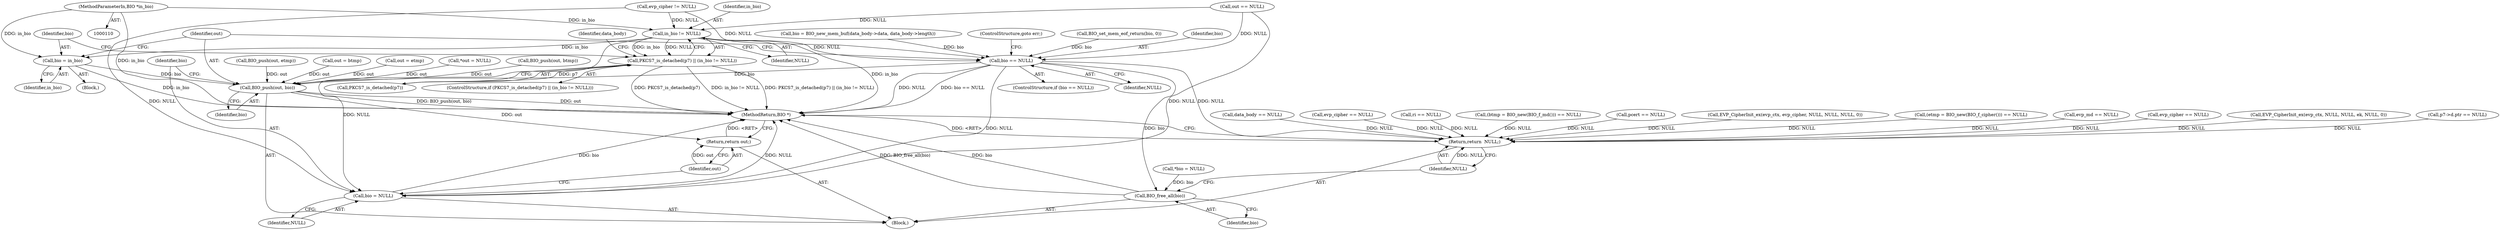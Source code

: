 digraph "0_openssl_59302b600e8d5b77ef144e447bb046fd7ab72686@pointer" {
"1000113" [label="(MethodParameterIn,BIO *in_bio)"];
"1000662" [label="(Call,in_bio != NULL)"];
"1000659" [label="(Call,PKCS7_is_detached(p7) || (in_bio != NULL))"];
"1000666" [label="(Call,bio = in_bio)"];
"1000700" [label="(Call,BIO_push(out, bio))"];
"1000706" [label="(Return,return out;)"];
"1000696" [label="(Call,bio == NULL)"];
"1000703" [label="(Call,bio = NULL)"];
"1000721" [label="(Call,BIO_free_all(bio))"];
"1000723" [label="(Return,return  NULL;)"];
"1000667" [label="(Identifier,bio)"];
"1000648" [label="(Call,out = etmp)"];
"1000436" [label="(Call,evp_cipher != NULL)"];
"1000658" [label="(ControlStructure,if (PKCS7_is_detached(p7) || (in_bio != NULL)))"];
"1000674" [label="(Identifier,data_body)"];
"1000677" [label="(Call,bio = BIO_new_mem_buf(data_body->data, data_body->length))"];
"1000481" [label="(Call,ri == NULL)"];
"1000388" [label="(Call,(btmp = BIO_new(BIO_f_md())) == NULL)"];
"1000721" [label="(Call,BIO_free_all(bio))"];
"1000490" [label="(Call,pcert == NULL)"];
"1000700" [label="(Call,BIO_push(out, bio))"];
"1000666" [label="(Call,bio = in_bio)"];
"1000545" [label="(Call,EVP_CipherInit_ex(evp_ctx, evp_cipher, NULL, NULL, NULL, 0))"];
"1000652" [label="(Call,BIO_push(out, etmp))"];
"1000660" [label="(Call,PKCS7_is_detached(p7))"];
"1000696" [label="(Call,bio == NULL)"];
"1000701" [label="(Identifier,out)"];
"1000695" [label="(ControlStructure,if (bio == NULL))"];
"1000698" [label="(Identifier,NULL)"];
"1000113" [label="(MethodParameterIn,BIO *in_bio)"];
"1000119" [label="(Call,*out = NULL)"];
"1000722" [label="(Identifier,bio)"];
"1000664" [label="(Identifier,NULL)"];
"1000441" [label="(Call,(etmp = BIO_new(BIO_f_cipher())) == NULL)"];
"1000410" [label="(Call,evp_md == NULL)"];
"1000724" [label="(Identifier,NULL)"];
"1000707" [label="(Identifier,out)"];
"1000131" [label="(Call,*bio = NULL)"];
"1000706" [label="(Return,return out;)"];
"1000699" [label="(ControlStructure,goto err;)"];
"1000304" [label="(Call,evp_cipher == NULL)"];
"1000659" [label="(Call,PKCS7_is_detached(p7) || (in_bio != NULL))"];
"1000429" [label="(Call,BIO_push(out, btmp))"];
"1000623" [label="(Call,EVP_CipherInit_ex(evp_ctx, NULL, NULL, ek, NULL, 0))"];
"1000725" [label="(MethodReturn,BIO *)"];
"1000692" [label="(Call,BIO_set_mem_eof_return(bio, 0))"];
"1000665" [label="(Block,)"];
"1000723" [label="(Return,return  NULL;)"];
"1000195" [label="(Call,p7->d.ptr == NULL)"];
"1000645" [label="(Call,out == NULL)"];
"1000115" [label="(Block,)"];
"1000702" [label="(Identifier,bio)"];
"1000238" [label="(Call,data_body == NULL)"];
"1000704" [label="(Identifier,bio)"];
"1000705" [label="(Identifier,NULL)"];
"1000663" [label="(Identifier,in_bio)"];
"1000668" [label="(Identifier,in_bio)"];
"1000662" [label="(Call,in_bio != NULL)"];
"1000703" [label="(Call,bio = NULL)"];
"1000352" [label="(Call,evp_cipher == NULL)"];
"1000697" [label="(Identifier,bio)"];
"1000425" [label="(Call,out = btmp)"];
"1000113" -> "1000110"  [label="AST: "];
"1000113" -> "1000725"  [label="DDG: in_bio"];
"1000113" -> "1000662"  [label="DDG: in_bio"];
"1000113" -> "1000666"  [label="DDG: in_bio"];
"1000662" -> "1000659"  [label="AST: "];
"1000662" -> "1000664"  [label="CFG: "];
"1000663" -> "1000662"  [label="AST: "];
"1000664" -> "1000662"  [label="AST: "];
"1000659" -> "1000662"  [label="CFG: "];
"1000662" -> "1000725"  [label="DDG: in_bio"];
"1000662" -> "1000659"  [label="DDG: in_bio"];
"1000662" -> "1000659"  [label="DDG: NULL"];
"1000436" -> "1000662"  [label="DDG: NULL"];
"1000645" -> "1000662"  [label="DDG: NULL"];
"1000662" -> "1000666"  [label="DDG: in_bio"];
"1000662" -> "1000696"  [label="DDG: NULL"];
"1000662" -> "1000703"  [label="DDG: NULL"];
"1000659" -> "1000658"  [label="AST: "];
"1000659" -> "1000660"  [label="CFG: "];
"1000660" -> "1000659"  [label="AST: "];
"1000667" -> "1000659"  [label="CFG: "];
"1000674" -> "1000659"  [label="CFG: "];
"1000659" -> "1000725"  [label="DDG: PKCS7_is_detached(p7)"];
"1000659" -> "1000725"  [label="DDG: in_bio != NULL"];
"1000659" -> "1000725"  [label="DDG: PKCS7_is_detached(p7) || (in_bio != NULL)"];
"1000660" -> "1000659"  [label="DDG: p7"];
"1000666" -> "1000665"  [label="AST: "];
"1000666" -> "1000668"  [label="CFG: "];
"1000667" -> "1000666"  [label="AST: "];
"1000668" -> "1000666"  [label="AST: "];
"1000701" -> "1000666"  [label="CFG: "];
"1000666" -> "1000725"  [label="DDG: in_bio"];
"1000666" -> "1000700"  [label="DDG: bio"];
"1000700" -> "1000115"  [label="AST: "];
"1000700" -> "1000702"  [label="CFG: "];
"1000701" -> "1000700"  [label="AST: "];
"1000702" -> "1000700"  [label="AST: "];
"1000704" -> "1000700"  [label="CFG: "];
"1000700" -> "1000725"  [label="DDG: BIO_push(out, bio)"];
"1000700" -> "1000725"  [label="DDG: out"];
"1000425" -> "1000700"  [label="DDG: out"];
"1000652" -> "1000700"  [label="DDG: out"];
"1000648" -> "1000700"  [label="DDG: out"];
"1000119" -> "1000700"  [label="DDG: out"];
"1000429" -> "1000700"  [label="DDG: out"];
"1000696" -> "1000700"  [label="DDG: bio"];
"1000700" -> "1000706"  [label="DDG: out"];
"1000706" -> "1000115"  [label="AST: "];
"1000706" -> "1000707"  [label="CFG: "];
"1000707" -> "1000706"  [label="AST: "];
"1000725" -> "1000706"  [label="CFG: "];
"1000706" -> "1000725"  [label="DDG: <RET>"];
"1000707" -> "1000706"  [label="DDG: out"];
"1000696" -> "1000695"  [label="AST: "];
"1000696" -> "1000698"  [label="CFG: "];
"1000697" -> "1000696"  [label="AST: "];
"1000698" -> "1000696"  [label="AST: "];
"1000699" -> "1000696"  [label="CFG: "];
"1000701" -> "1000696"  [label="CFG: "];
"1000696" -> "1000725"  [label="DDG: bio == NULL"];
"1000696" -> "1000725"  [label="DDG: NULL"];
"1000692" -> "1000696"  [label="DDG: bio"];
"1000677" -> "1000696"  [label="DDG: bio"];
"1000436" -> "1000696"  [label="DDG: NULL"];
"1000645" -> "1000696"  [label="DDG: NULL"];
"1000696" -> "1000703"  [label="DDG: NULL"];
"1000696" -> "1000721"  [label="DDG: bio"];
"1000696" -> "1000723"  [label="DDG: NULL"];
"1000703" -> "1000115"  [label="AST: "];
"1000703" -> "1000705"  [label="CFG: "];
"1000704" -> "1000703"  [label="AST: "];
"1000705" -> "1000703"  [label="AST: "];
"1000707" -> "1000703"  [label="CFG: "];
"1000703" -> "1000725"  [label="DDG: NULL"];
"1000703" -> "1000725"  [label="DDG: bio"];
"1000436" -> "1000703"  [label="DDG: NULL"];
"1000645" -> "1000703"  [label="DDG: NULL"];
"1000721" -> "1000115"  [label="AST: "];
"1000721" -> "1000722"  [label="CFG: "];
"1000722" -> "1000721"  [label="AST: "];
"1000724" -> "1000721"  [label="CFG: "];
"1000721" -> "1000725"  [label="DDG: BIO_free_all(bio)"];
"1000721" -> "1000725"  [label="DDG: bio"];
"1000131" -> "1000721"  [label="DDG: bio"];
"1000723" -> "1000115"  [label="AST: "];
"1000723" -> "1000724"  [label="CFG: "];
"1000724" -> "1000723"  [label="AST: "];
"1000725" -> "1000723"  [label="CFG: "];
"1000723" -> "1000725"  [label="DDG: <RET>"];
"1000724" -> "1000723"  [label="DDG: NULL"];
"1000545" -> "1000723"  [label="DDG: NULL"];
"1000195" -> "1000723"  [label="DDG: NULL"];
"1000623" -> "1000723"  [label="DDG: NULL"];
"1000410" -> "1000723"  [label="DDG: NULL"];
"1000441" -> "1000723"  [label="DDG: NULL"];
"1000304" -> "1000723"  [label="DDG: NULL"];
"1000490" -> "1000723"  [label="DDG: NULL"];
"1000352" -> "1000723"  [label="DDG: NULL"];
"1000238" -> "1000723"  [label="DDG: NULL"];
"1000481" -> "1000723"  [label="DDG: NULL"];
"1000388" -> "1000723"  [label="DDG: NULL"];
}

